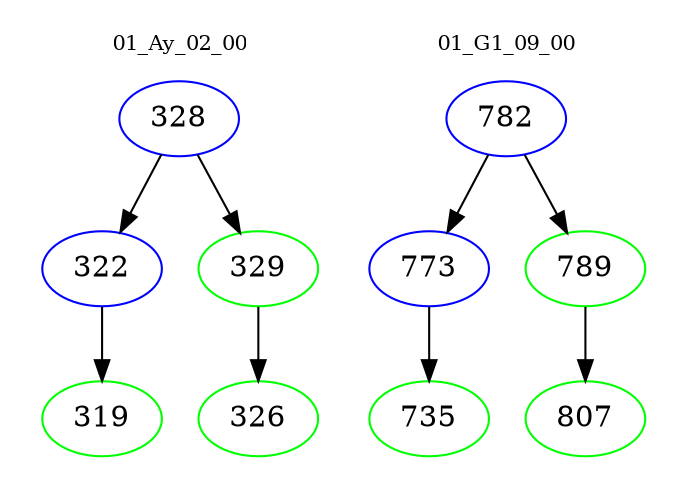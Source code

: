 digraph{
subgraph cluster_0 {
color = white
label = "01_Ay_02_00";
fontsize=10;
T0_328 [label="328", color="blue"]
T0_328 -> T0_322 [color="black"]
T0_322 [label="322", color="blue"]
T0_322 -> T0_319 [color="black"]
T0_319 [label="319", color="green"]
T0_328 -> T0_329 [color="black"]
T0_329 [label="329", color="green"]
T0_329 -> T0_326 [color="black"]
T0_326 [label="326", color="green"]
}
subgraph cluster_1 {
color = white
label = "01_G1_09_00";
fontsize=10;
T1_782 [label="782", color="blue"]
T1_782 -> T1_773 [color="black"]
T1_773 [label="773", color="blue"]
T1_773 -> T1_735 [color="black"]
T1_735 [label="735", color="green"]
T1_782 -> T1_789 [color="black"]
T1_789 [label="789", color="green"]
T1_789 -> T1_807 [color="black"]
T1_807 [label="807", color="green"]
}
}
